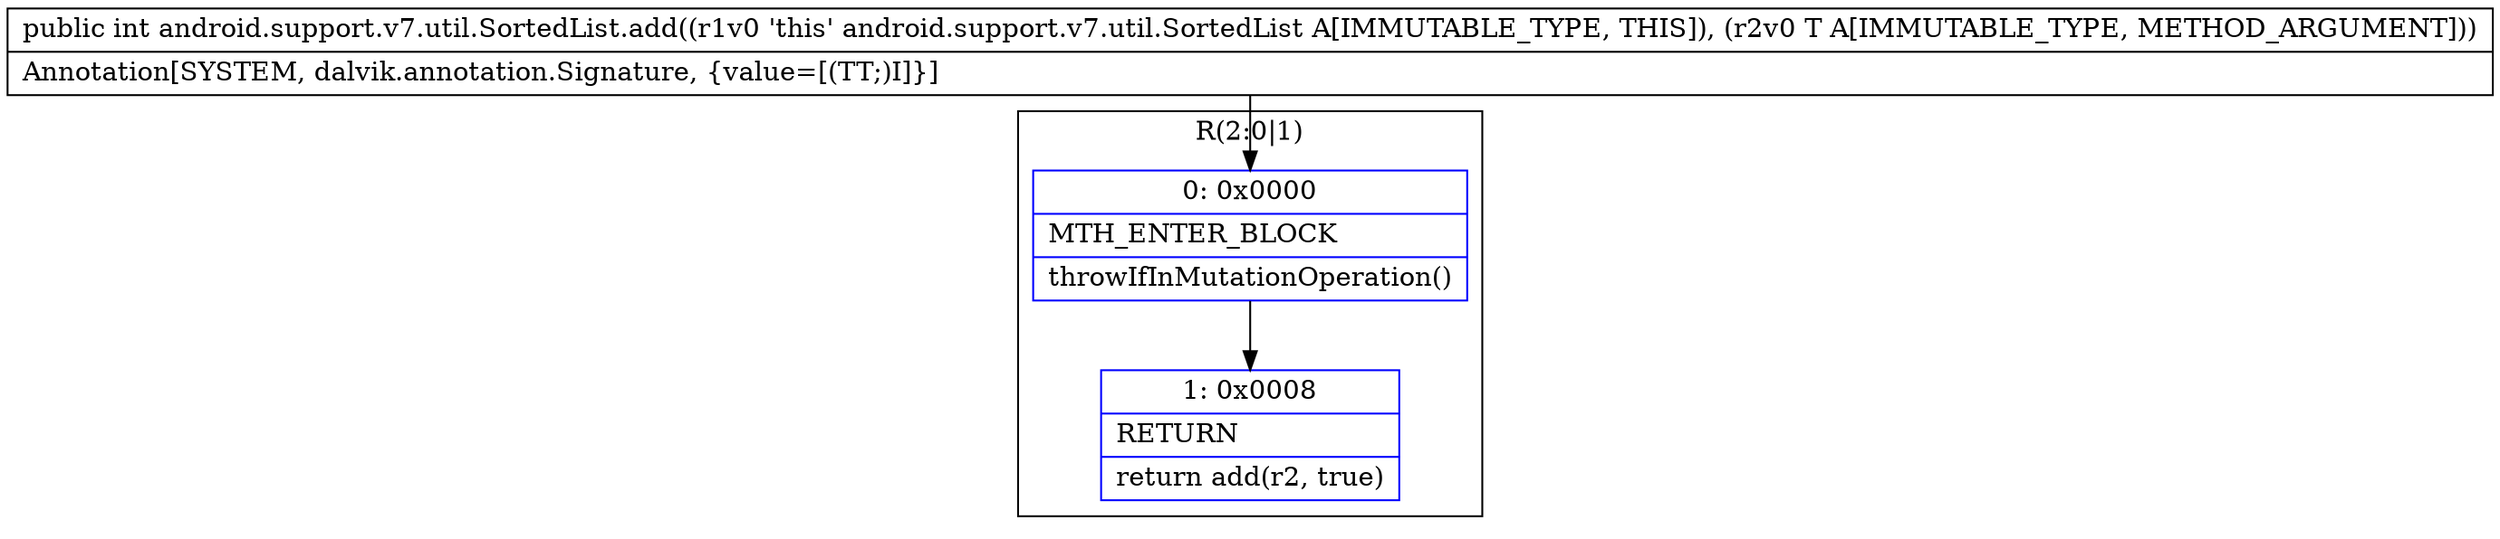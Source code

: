 digraph "CFG forandroid.support.v7.util.SortedList.add(Ljava\/lang\/Object;)I" {
subgraph cluster_Region_1475072896 {
label = "R(2:0|1)";
node [shape=record,color=blue];
Node_0 [shape=record,label="{0\:\ 0x0000|MTH_ENTER_BLOCK\l|throwIfInMutationOperation()\l}"];
Node_1 [shape=record,label="{1\:\ 0x0008|RETURN\l|return add(r2, true)\l}"];
}
MethodNode[shape=record,label="{public int android.support.v7.util.SortedList.add((r1v0 'this' android.support.v7.util.SortedList A[IMMUTABLE_TYPE, THIS]), (r2v0 T A[IMMUTABLE_TYPE, METHOD_ARGUMENT]))  | Annotation[SYSTEM, dalvik.annotation.Signature, \{value=[(TT;)I]\}]\l}"];
MethodNode -> Node_0;
Node_0 -> Node_1;
}

